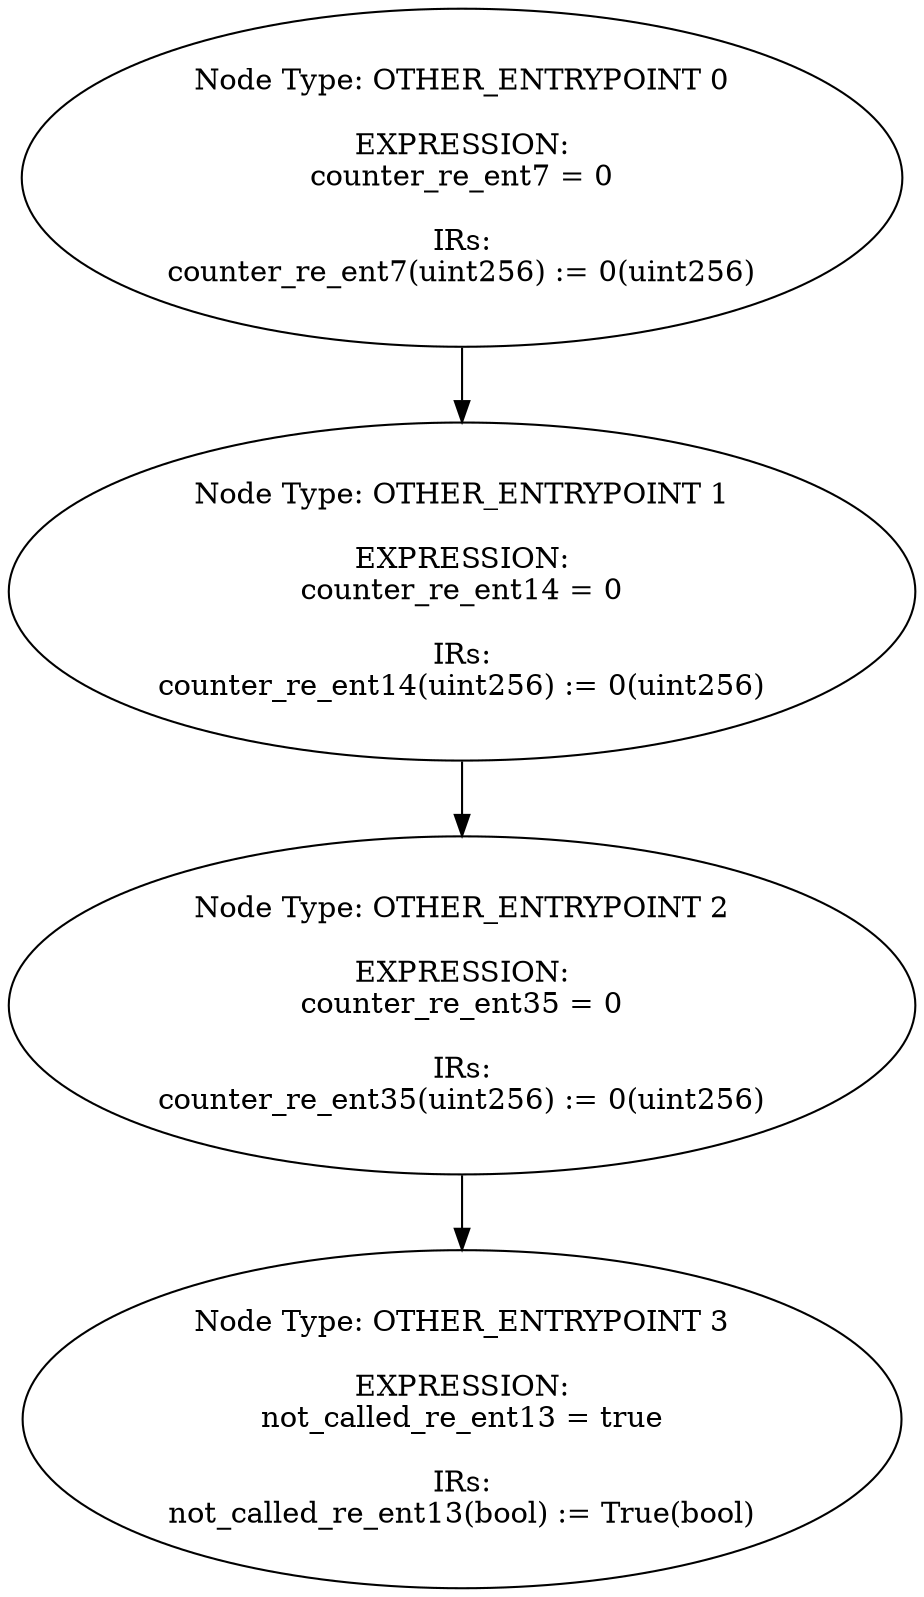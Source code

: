 digraph{
0[label="Node Type: OTHER_ENTRYPOINT 0

EXPRESSION:
counter_re_ent7 = 0

IRs:
counter_re_ent7(uint256) := 0(uint256)"];
0->1;
1[label="Node Type: OTHER_ENTRYPOINT 1

EXPRESSION:
counter_re_ent14 = 0

IRs:
counter_re_ent14(uint256) := 0(uint256)"];
1->2;
2[label="Node Type: OTHER_ENTRYPOINT 2

EXPRESSION:
counter_re_ent35 = 0

IRs:
counter_re_ent35(uint256) := 0(uint256)"];
2->3;
3[label="Node Type: OTHER_ENTRYPOINT 3

EXPRESSION:
not_called_re_ent13 = true

IRs:
not_called_re_ent13(bool) := True(bool)"];
}
